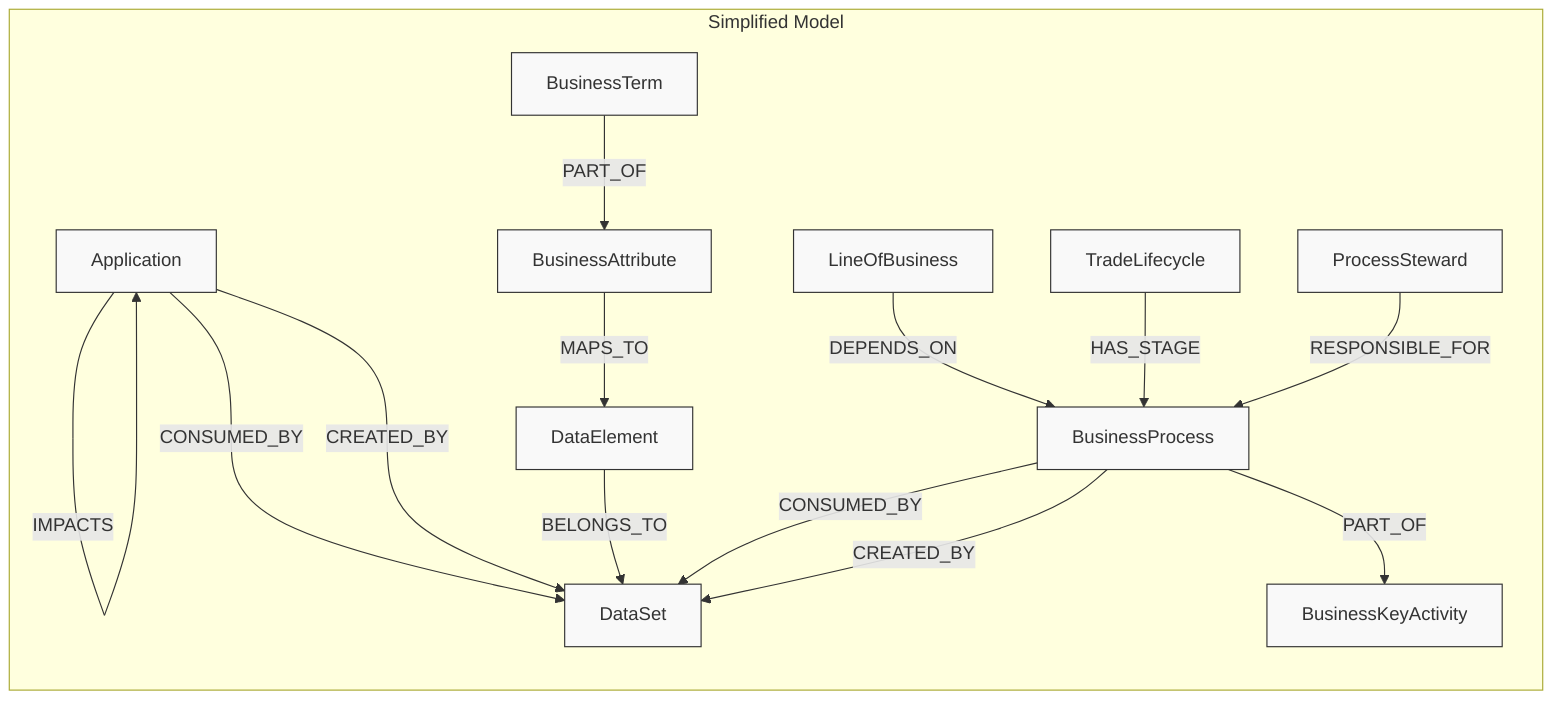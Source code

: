 graph LR

subgraph "Simplified Model"
    A[Application]:::entity
    B[BusinessTerm]:::entity
    BA[BusinessAttribute]:::entity
    DE[DataElement]:::entity
    DS[DataSet]:::entity
    BP[BusinessProcess]:::entity
    BKA[BusinessKeyActivity]:::entity
    PS[ProcessSteward]:::entity
    LOB[LineOfBusiness]:::entity
    TLC[TradeLifecycle]:::entity

    A -- IMPACTS --> A
    A -- CONSUMED_BY --> DS
    A -- CREATED_BY --> DS
    B -- PART_OF --> BA
    BA -- MAPS_TO --> DE
    DE -- BELONGS_TO --> DS
    BP -- CONSUMED_BY --> DS
    BP -- CREATED_BY --> DS
    BP -- PART_OF --> BKA
    LOB -- DEPENDS_ON --> BP
    TLC -- HAS_STAGE --> BP
    PS -- RESPONSIBLE_FOR --> BP    
end

classDef entity fill:#f9f9f9,stroke:#333,stroke-width:1px;
classDef relation fill:#EFEFEF,stroke:#666,stroke-width:1px;